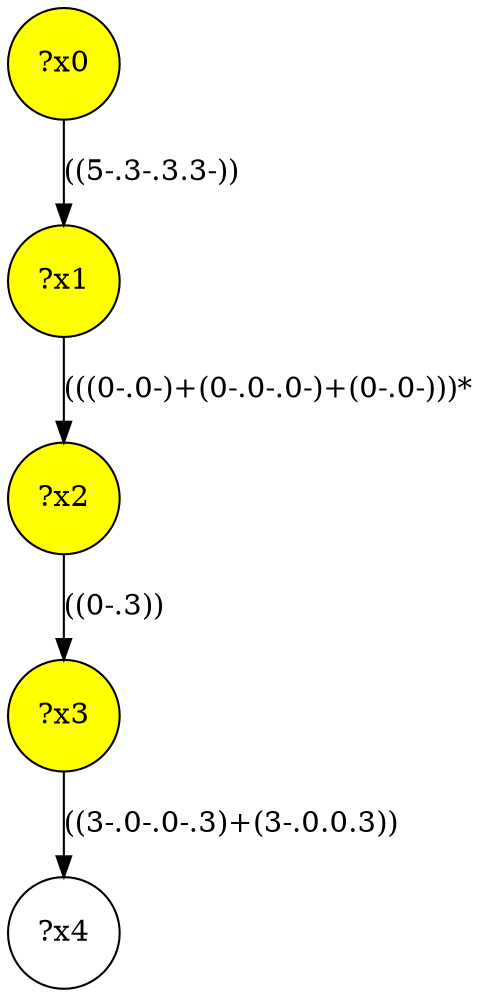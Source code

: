 digraph g {
	x2 [fillcolor="yellow", style="filled," shape=circle, label="?x2"];
	x0 [fillcolor="yellow", style="filled," shape=circle, label="?x0"];
	x3 [fillcolor="yellow", style="filled," shape=circle, label="?x3"];
	x1 [fillcolor="yellow", style="filled," shape=circle, label="?x1"];
	x0 -> x1 [label="((5-.3-.3.3-))"];
	x1 -> x2 [label="(((0-.0-)+(0-.0-.0-)+(0-.0-)))*"];
	x2 -> x3 [label="((0-.3))"];
	x4 [shape=circle, label="?x4"];
	x3 -> x4 [label="((3-.0-.0-.3)+(3-.0.0.3))"];
}
